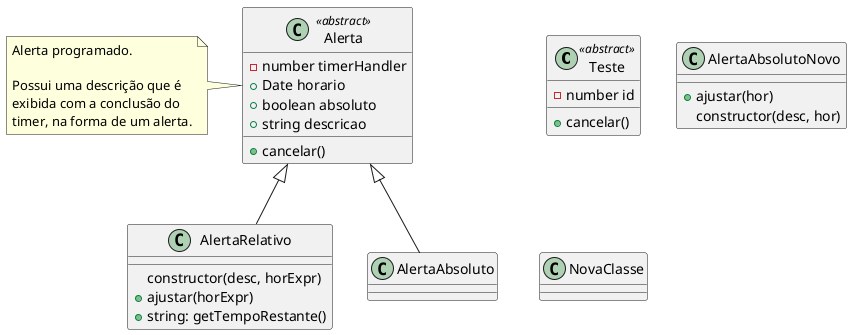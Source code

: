 @startuml "Classes"

top to bottom direction
class Teste <<abstract>> {
  - number id
  + cancelar()
}
class Alerta <<abstract>> {
  - number timerHandler
  + Date horario
  + boolean absoluto
  + string descricao
  + cancelar()
}

note left of Alerta : Alerta programado.\n\nPossui uma descrição que é\nexibida com a conclusão do\ntimer, na forma de um alerta.


class AlertaRelativo {
  constructor(desc, horExpr)
  + ajustar(horExpr)
  + string: getTempoRestante()
}

class AlertaAbsolutoNovo {
  + ajustar(hor)
  constructor(desc, hor)
}
class NovaClasse {

}

Alerta <|-- AlertaRelativo
Alerta <|-- AlertaAbsoluto

@enduml

